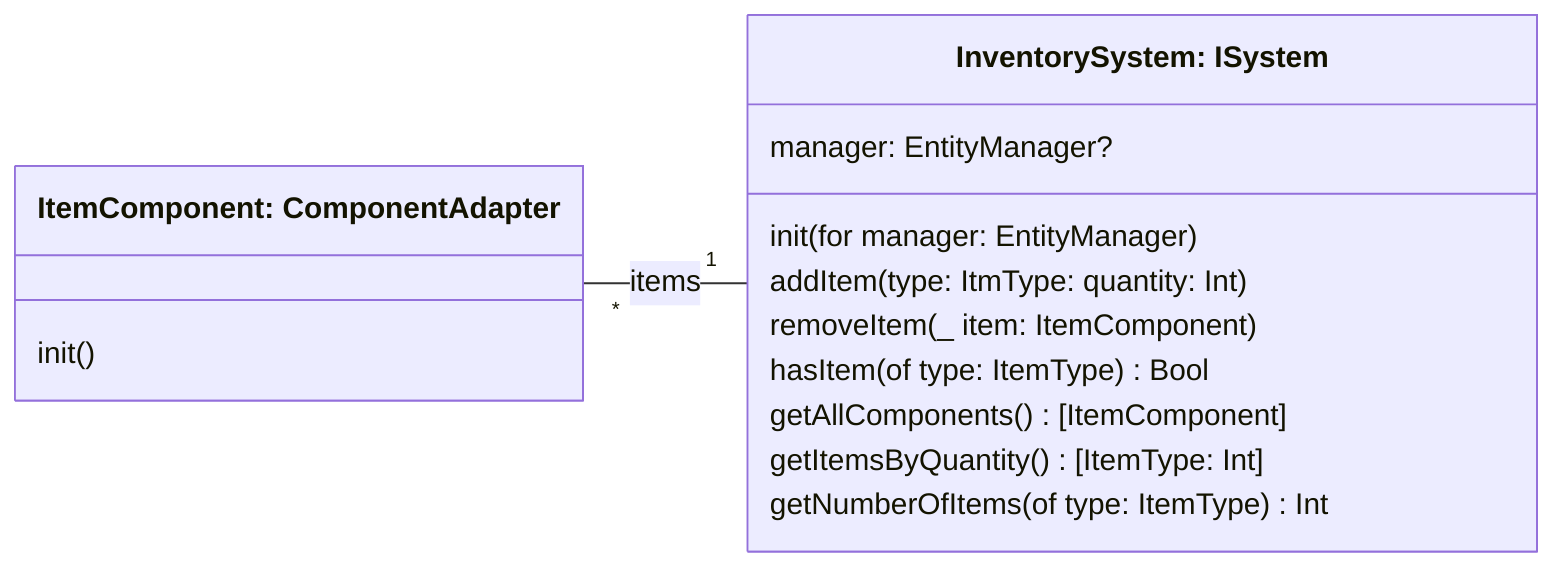 classDiagram
    direction LR
    class ItemComponent["ItemComponent: ComponentAdapter"] {
        init()
    }

    class InventorySystem["InventorySystem: ISystem"] {
        manager: EntityManager?
        init(for manager: EntityManager)
        addItem(type: ItmType: quantity: Int)
        removeItem(_ item: ItemComponent)
        hasItem(of type: ItemType) Bool
        getAllComponents() [ItemComponent]
        getItemsByQuantity() [ItemType: Int]
        getNumberOfItems(of type: ItemType) Int
    }

    ItemComponent "*" -- "1" InventorySystem: items